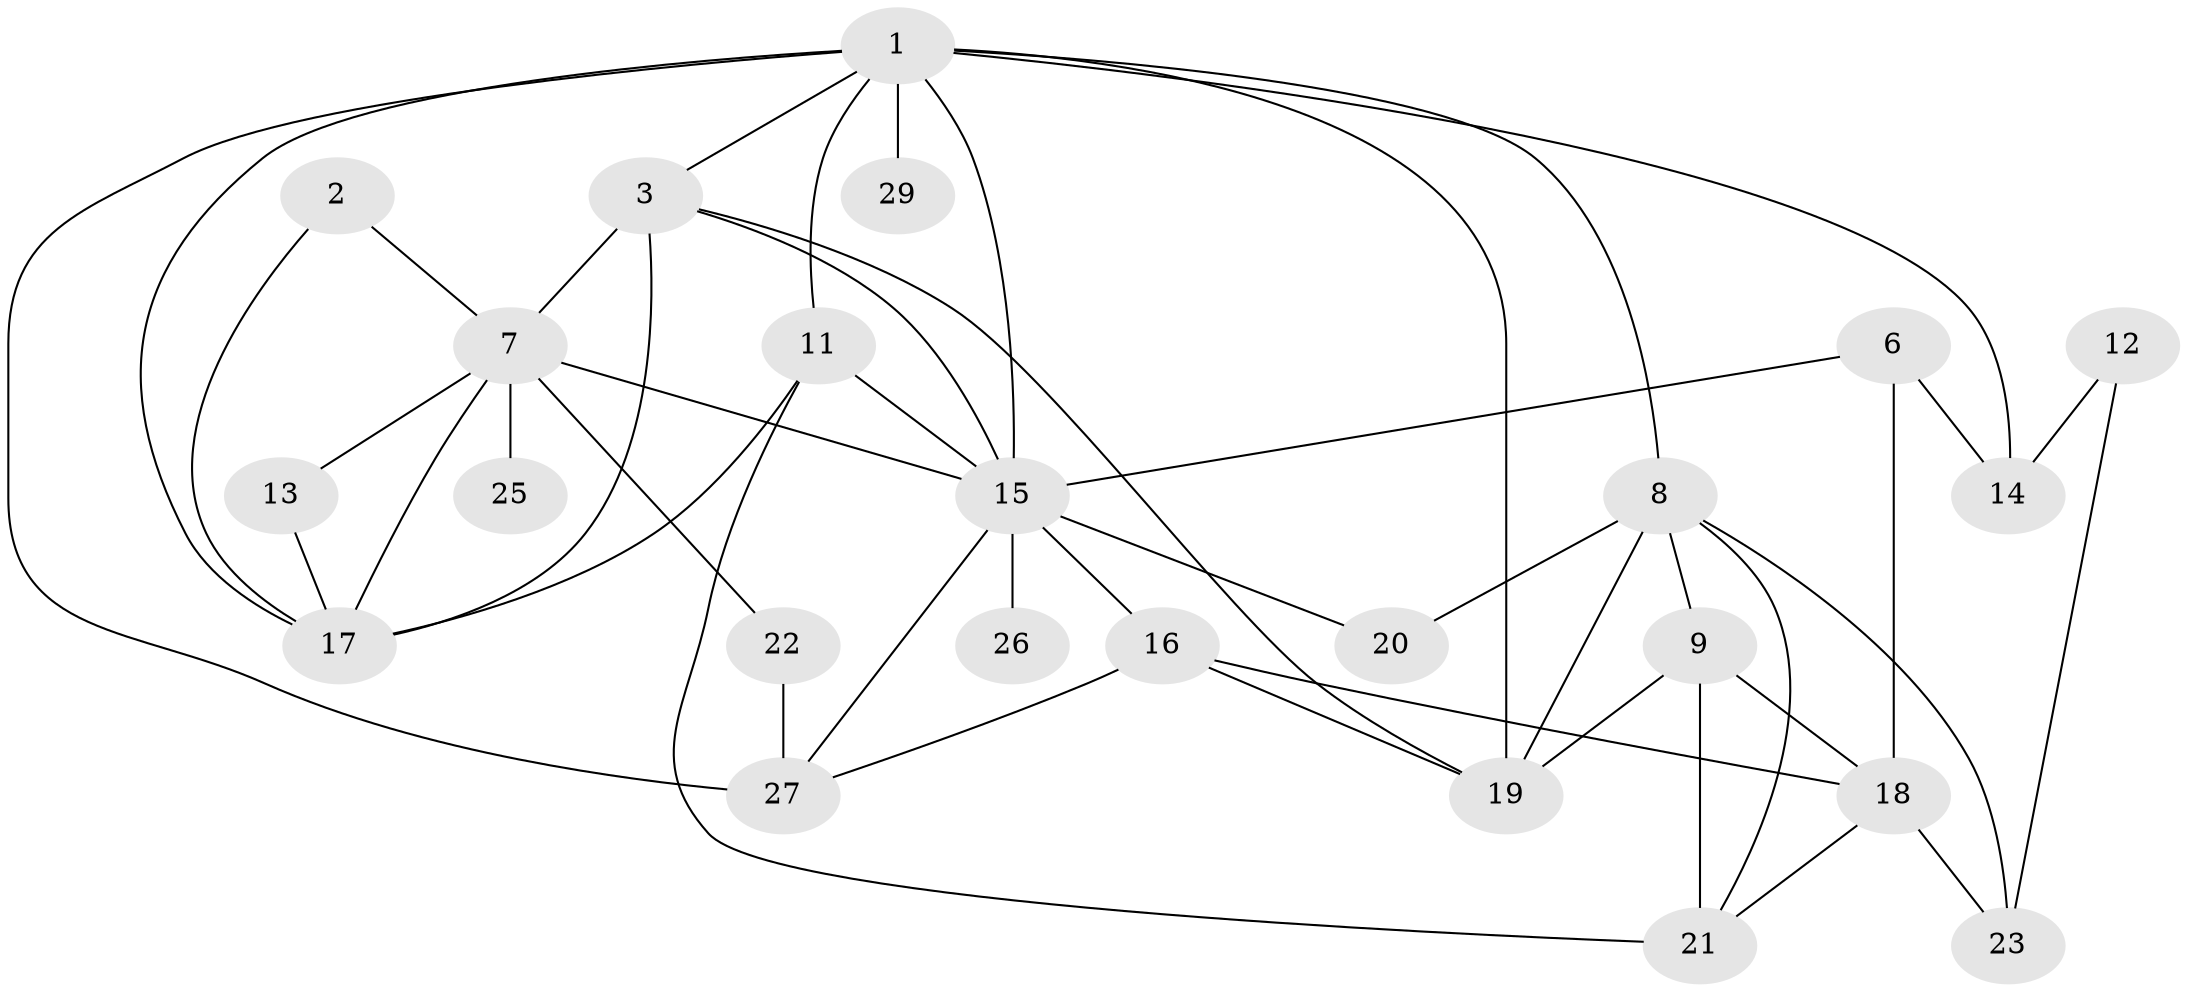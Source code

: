 // original degree distribution, {2: 0.3148148148148148, 1: 0.18518518518518517, 0: 0.08333333333333333, 3: 0.24074074074074073, 4: 0.1111111111111111, 5: 0.027777777777777776, 6: 0.009259259259259259, 7: 0.027777777777777776}
// Generated by graph-tools (version 1.1) at 2025/48/03/04/25 22:48:25]
// undirected, 24 vertices, 47 edges
graph export_dot {
  node [color=gray90,style=filled];
  1;
  2;
  3;
  6;
  7;
  8;
  9;
  11;
  12;
  13;
  14;
  15;
  16;
  17;
  18;
  19;
  20;
  21;
  22;
  23;
  25;
  26;
  27;
  29;
  1 -- 3 [weight=1.0];
  1 -- 8 [weight=1.0];
  1 -- 11 [weight=1.0];
  1 -- 14 [weight=1.0];
  1 -- 15 [weight=2.0];
  1 -- 17 [weight=1.0];
  1 -- 19 [weight=1.0];
  1 -- 27 [weight=2.0];
  1 -- 29 [weight=2.0];
  2 -- 7 [weight=1.0];
  2 -- 17 [weight=1.0];
  3 -- 7 [weight=2.0];
  3 -- 15 [weight=1.0];
  3 -- 17 [weight=1.0];
  3 -- 19 [weight=1.0];
  6 -- 14 [weight=1.0];
  6 -- 15 [weight=1.0];
  6 -- 18 [weight=2.0];
  7 -- 13 [weight=1.0];
  7 -- 15 [weight=1.0];
  7 -- 17 [weight=1.0];
  7 -- 22 [weight=1.0];
  7 -- 25 [weight=3.0];
  8 -- 9 [weight=1.0];
  8 -- 19 [weight=1.0];
  8 -- 20 [weight=1.0];
  8 -- 21 [weight=1.0];
  8 -- 23 [weight=1.0];
  9 -- 18 [weight=1.0];
  9 -- 19 [weight=1.0];
  9 -- 21 [weight=1.0];
  11 -- 15 [weight=1.0];
  11 -- 17 [weight=1.0];
  11 -- 21 [weight=2.0];
  12 -- 14 [weight=1.0];
  12 -- 23 [weight=1.0];
  13 -- 17 [weight=1.0];
  15 -- 16 [weight=1.0];
  15 -- 20 [weight=1.0];
  15 -- 26 [weight=1.0];
  15 -- 27 [weight=1.0];
  16 -- 18 [weight=1.0];
  16 -- 19 [weight=1.0];
  16 -- 27 [weight=1.0];
  18 -- 21 [weight=1.0];
  18 -- 23 [weight=1.0];
  22 -- 27 [weight=1.0];
}
